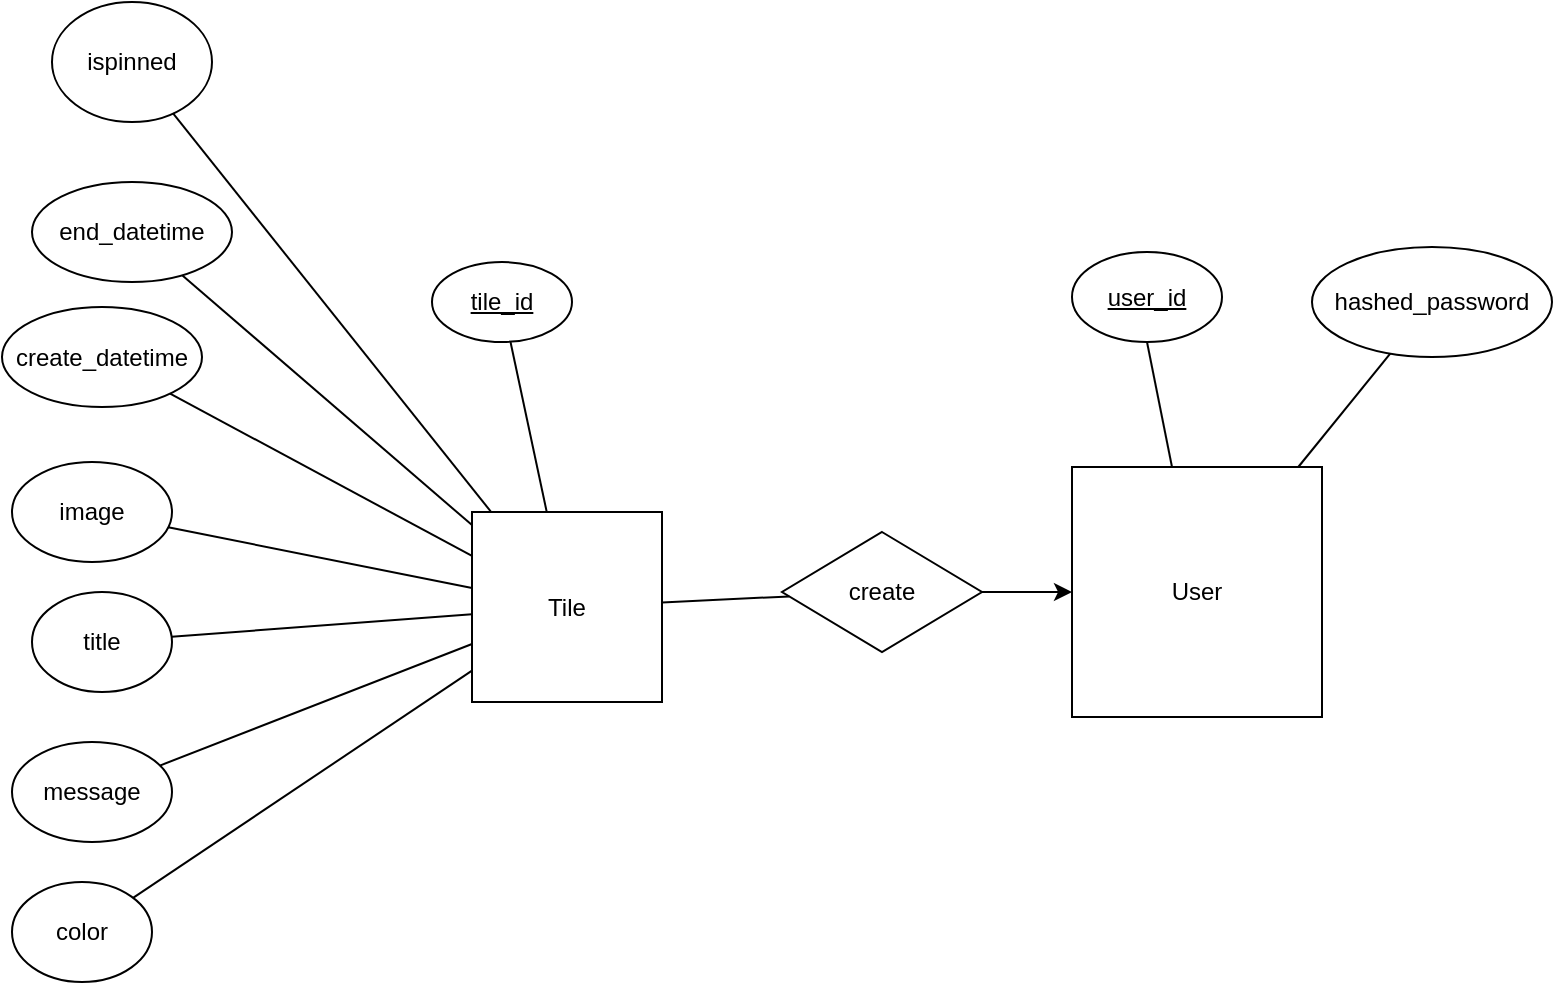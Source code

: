 <mxfile version="12.0.0" pages="1"><diagram id="fc1f3b67-3c9b-b1b3-7705-706421d27264" name="ER"><mxGraphModel dx="1005" dy="573" grid="1" gridSize="10" guides="1" tooltips="1" connect="1" arrows="1" fold="1" page="1" pageScale="1" pageWidth="850" pageHeight="1100" math="0" shadow="0"><root><mxCell id="0"/><mxCell id="1" parent="0"/><mxCell id="MM9VaIrBGzyHvMcae2IS-1" value="&lt;div&gt;Tile&lt;/div&gt;" style="whiteSpace=wrap;html=1;aspect=fixed;" vertex="1" parent="1"><mxGeometry x="250" y="305" width="95" height="95" as="geometry"/></mxCell><mxCell id="MM9VaIrBGzyHvMcae2IS-7" value="&lt;div&gt;User&lt;/div&gt;" style="whiteSpace=wrap;html=1;aspect=fixed;" vertex="1" parent="1"><mxGeometry x="550" y="282.5" width="125" height="125" as="geometry"/></mxCell><mxCell id="MM9VaIrBGzyHvMcae2IS-8" value="&lt;div&gt;create&lt;/div&gt;" style="rhombus;whiteSpace=wrap;html=1;" vertex="1" parent="1"><mxGeometry x="405" y="315" width="100" height="60" as="geometry"/></mxCell><mxCell id="MM9VaIrBGzyHvMcae2IS-9" value="" style="endArrow=classic;html=1;" edge="1" parent="1" source="MM9VaIrBGzyHvMcae2IS-8" target="MM9VaIrBGzyHvMcae2IS-7"><mxGeometry width="50" height="50" relative="1" as="geometry"><mxPoint x="512.5" y="390" as="sourcePoint"/><mxPoint x="562.5" y="340" as="targetPoint"/></mxGeometry></mxCell><mxCell id="MM9VaIrBGzyHvMcae2IS-10" value="" style="endArrow=none;html=1;" edge="1" parent="1" source="MM9VaIrBGzyHvMcae2IS-8" target="MM9VaIrBGzyHvMcae2IS-1"><mxGeometry width="50" height="50" relative="1" as="geometry"><mxPoint x="120" y="470" as="sourcePoint"/><mxPoint x="170" y="420" as="targetPoint"/></mxGeometry></mxCell><mxCell id="MM9VaIrBGzyHvMcae2IS-15" value="" style="endArrow=none;html=1;" edge="1" parent="1" source="MM9VaIrBGzyHvMcae2IS-1" target="MM9VaIrBGzyHvMcae2IS-19"><mxGeometry width="50" height="50" relative="1" as="geometry"><mxPoint x="90" y="550" as="sourcePoint"/><mxPoint x="297.907" y="277.674" as="targetPoint"/></mxGeometry></mxCell><mxCell id="MM9VaIrBGzyHvMcae2IS-16" value="" style="endArrow=none;html=1;" edge="1" parent="1" source="MM9VaIrBGzyHvMcae2IS-1" target="MM9VaIrBGzyHvMcae2IS-18"><mxGeometry width="50" height="50" relative="1" as="geometry"><mxPoint x="90" y="550" as="sourcePoint"/><mxPoint x="297.17" y="418.396" as="targetPoint"/></mxGeometry></mxCell><mxCell id="MM9VaIrBGzyHvMcae2IS-18" value="&lt;div&gt;create_datetime&lt;/div&gt;" style="ellipse;whiteSpace=wrap;html=1;" vertex="1" parent="1"><mxGeometry x="15" y="202.5" width="100" height="50" as="geometry"/></mxCell><mxCell id="MM9VaIrBGzyHvMcae2IS-19" value="&lt;div&gt;end_datetime&lt;/div&gt;" style="ellipse;whiteSpace=wrap;html=1;" vertex="1" parent="1"><mxGeometry x="30" y="140" width="100" height="50" as="geometry"/></mxCell><mxCell id="MM9VaIrBGzyHvMcae2IS-20" value="&lt;div&gt;ispinned&lt;/div&gt;" style="ellipse;whiteSpace=wrap;html=1;" vertex="1" parent="1"><mxGeometry x="40" y="50" width="80" height="60" as="geometry"/></mxCell><mxCell id="MM9VaIrBGzyHvMcae2IS-21" value="" style="endArrow=none;html=1;" edge="1" parent="1" source="MM9VaIrBGzyHvMcae2IS-20" target="MM9VaIrBGzyHvMcae2IS-1"><mxGeometry width="50" height="50" relative="1" as="geometry"><mxPoint x="160" y="540" as="sourcePoint"/><mxPoint x="210" y="490" as="targetPoint"/></mxGeometry></mxCell><mxCell id="MM9VaIrBGzyHvMcae2IS-22" value="&lt;div&gt;image&lt;/div&gt;" style="ellipse;whiteSpace=wrap;html=1;" vertex="1" parent="1"><mxGeometry x="20" y="280" width="80" height="50" as="geometry"/></mxCell><mxCell id="MM9VaIrBGzyHvMcae2IS-23" value="" style="endArrow=none;html=1;" edge="1" parent="1" source="MM9VaIrBGzyHvMcae2IS-22" target="MM9VaIrBGzyHvMcae2IS-1"><mxGeometry width="50" height="50" relative="1" as="geometry"><mxPoint x="160" y="620" as="sourcePoint"/><mxPoint x="210" y="570" as="targetPoint"/></mxGeometry></mxCell><mxCell id="MM9VaIrBGzyHvMcae2IS-24" value="&lt;div&gt;title&lt;/div&gt;" style="ellipse;whiteSpace=wrap;html=1;" vertex="1" parent="1"><mxGeometry x="30" y="345" width="70" height="50" as="geometry"/></mxCell><mxCell id="MM9VaIrBGzyHvMcae2IS-25" value="" style="endArrow=none;html=1;" edge="1" parent="1" source="MM9VaIrBGzyHvMcae2IS-1" target="MM9VaIrBGzyHvMcae2IS-24"><mxGeometry width="50" height="50" relative="1" as="geometry"><mxPoint x="160" y="640" as="sourcePoint"/><mxPoint x="210" y="590" as="targetPoint"/></mxGeometry></mxCell><mxCell id="MM9VaIrBGzyHvMcae2IS-26" value="message" style="ellipse;whiteSpace=wrap;html=1;" vertex="1" parent="1"><mxGeometry x="20" y="420" width="80" height="50" as="geometry"/></mxCell><mxCell id="MM9VaIrBGzyHvMcae2IS-27" value="&lt;div&gt;color&lt;/div&gt;" style="ellipse;whiteSpace=wrap;html=1;" vertex="1" parent="1"><mxGeometry x="20" y="490" width="70" height="50" as="geometry"/></mxCell><mxCell id="MM9VaIrBGzyHvMcae2IS-29" value="" style="endArrow=none;html=1;" edge="1" parent="1" source="MM9VaIrBGzyHvMcae2IS-26" target="MM9VaIrBGzyHvMcae2IS-1"><mxGeometry width="50" height="50" relative="1" as="geometry"><mxPoint x="20" y="600" as="sourcePoint"/><mxPoint x="70" y="550" as="targetPoint"/></mxGeometry></mxCell><mxCell id="MM9VaIrBGzyHvMcae2IS-30" value="" style="endArrow=none;html=1;" edge="1" parent="1" source="MM9VaIrBGzyHvMcae2IS-27" target="MM9VaIrBGzyHvMcae2IS-1"><mxGeometry width="50" height="50" relative="1" as="geometry"><mxPoint x="20" y="600" as="sourcePoint"/><mxPoint x="70" y="550" as="targetPoint"/></mxGeometry></mxCell><mxCell id="MM9VaIrBGzyHvMcae2IS-31" value="&lt;u&gt;user_id&lt;/u&gt;" style="ellipse;whiteSpace=wrap;html=1;" vertex="1" parent="1"><mxGeometry x="550" y="175" width="75" height="45" as="geometry"/></mxCell><mxCell id="MM9VaIrBGzyHvMcae2IS-32" value="&lt;u&gt;tile_id&lt;/u&gt;" style="ellipse;whiteSpace=wrap;html=1;" vertex="1" parent="1"><mxGeometry x="230" y="180" width="70" height="40" as="geometry"/></mxCell><mxCell id="MM9VaIrBGzyHvMcae2IS-33" value="" style="endArrow=none;html=1;" edge="1" parent="1" source="MM9VaIrBGzyHvMcae2IS-1" target="MM9VaIrBGzyHvMcae2IS-32"><mxGeometry width="50" height="50" relative="1" as="geometry"><mxPoint x="370" y="290" as="sourcePoint"/><mxPoint x="420" y="240" as="targetPoint"/></mxGeometry></mxCell><mxCell id="MM9VaIrBGzyHvMcae2IS-34" value="" style="endArrow=none;html=1;entryX=0.5;entryY=1;entryDx=0;entryDy=0;" edge="1" parent="1" source="MM9VaIrBGzyHvMcae2IS-7" target="MM9VaIrBGzyHvMcae2IS-31"><mxGeometry width="50" height="50" relative="1" as="geometry"><mxPoint x="20" y="610" as="sourcePoint"/><mxPoint x="70" y="560" as="targetPoint"/></mxGeometry></mxCell><mxCell id="MM9VaIrBGzyHvMcae2IS-35" value="&lt;div&gt;hashed_password&lt;/div&gt;" style="ellipse;whiteSpace=wrap;html=1;" vertex="1" parent="1"><mxGeometry x="670" y="172.5" width="120" height="55" as="geometry"/></mxCell><mxCell id="MM9VaIrBGzyHvMcae2IS-36" value="" style="endArrow=none;html=1;" edge="1" parent="1" source="MM9VaIrBGzyHvMcae2IS-7" target="MM9VaIrBGzyHvMcae2IS-35"><mxGeometry width="50" height="50" relative="1" as="geometry"><mxPoint x="20" y="610" as="sourcePoint"/><mxPoint x="70" y="560" as="targetPoint"/></mxGeometry></mxCell></root></mxGraphModel></diagram></mxfile>